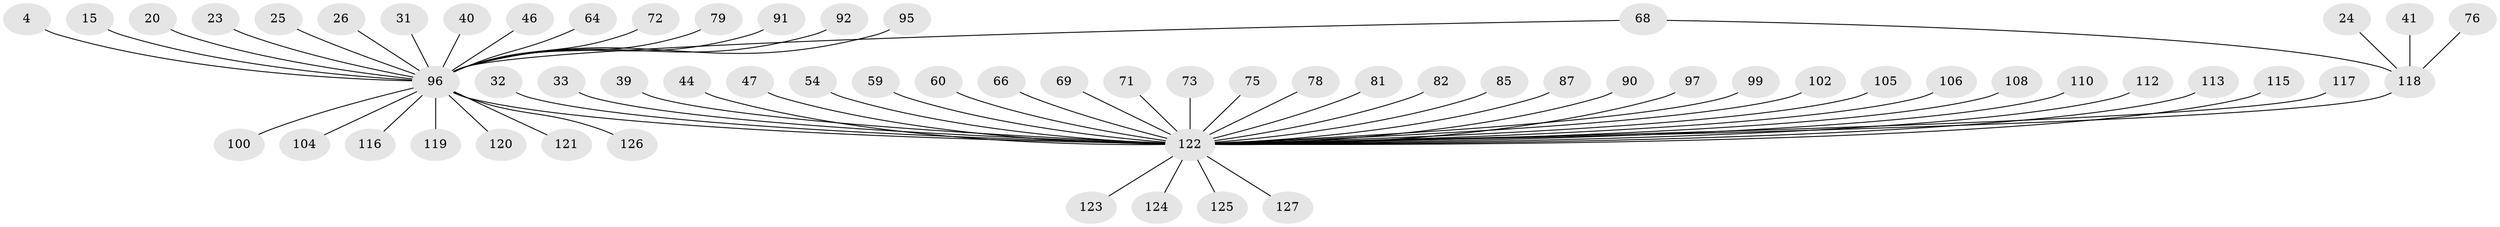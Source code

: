 // original degree distribution, {35: 0.007874015748031496, 26: 0.007874015748031496, 9: 0.007874015748031496, 2: 0.2283464566929134, 7: 0.023622047244094488, 1: 0.5511811023622047, 4: 0.047244094488188976, 3: 0.05511811023622047, 8: 0.007874015748031496, 18: 0.007874015748031496, 5: 0.047244094488188976, 6: 0.007874015748031496}
// Generated by graph-tools (version 1.1) at 2025/47/03/09/25 04:47:54]
// undirected, 63 vertices, 63 edges
graph export_dot {
graph [start="1"]
  node [color=gray90,style=filled];
  4;
  15;
  20;
  23;
  24;
  25;
  26;
  31;
  32 [super="+16"];
  33;
  39;
  40;
  41;
  44;
  46;
  47;
  54;
  59;
  60;
  64;
  66;
  68;
  69;
  71;
  72;
  73;
  75 [super="+45+70"];
  76;
  78 [super="+49"];
  79;
  81;
  82 [super="+42"];
  85;
  87;
  90;
  91;
  92;
  95 [super="+57"];
  96 [super="+80+13+7"];
  97;
  99;
  100;
  102 [super="+94"];
  104 [super="+74"];
  105 [super="+61"];
  106;
  108 [super="+27+103"];
  110;
  112;
  113 [super="+83"];
  115 [super="+107"];
  116;
  117 [super="+55"];
  118 [super="+89+114"];
  119;
  120 [super="+109"];
  121;
  122 [super="+67+98+101+111+9+10+18+28+29+30"];
  123;
  124 [super="+21"];
  125 [super="+84"];
  126;
  127 [super="+86"];
  4 -- 96 [weight=2];
  15 -- 96;
  20 -- 96;
  23 -- 96;
  24 -- 118;
  25 -- 96;
  26 -- 96;
  31 -- 96;
  32 -- 122;
  33 -- 122;
  39 -- 122;
  40 -- 96;
  41 -- 118;
  44 -- 122;
  46 -- 96;
  47 -- 122;
  54 -- 122;
  59 -- 122;
  60 -- 122;
  64 -- 96;
  66 -- 122;
  68 -- 118;
  68 -- 96;
  69 -- 122;
  71 -- 122;
  72 -- 96;
  73 -- 122;
  75 -- 122;
  76 -- 118;
  78 -- 122;
  79 -- 96;
  81 -- 122;
  82 -- 122;
  85 -- 122;
  87 -- 122;
  90 -- 122;
  91 -- 96;
  92 -- 96;
  95 -- 96;
  96 -- 120;
  96 -- 100;
  96 -- 104;
  96 -- 116;
  96 -- 119;
  96 -- 121;
  96 -- 126;
  96 -- 122 [weight=19];
  97 -- 122;
  99 -- 122;
  102 -- 122 [weight=2];
  105 -- 122;
  106 -- 122;
  108 -- 122 [weight=5];
  110 -- 122;
  112 -- 122;
  113 -- 122;
  115 -- 122;
  117 -- 122 [weight=2];
  118 -- 122 [weight=6];
  122 -- 123;
  122 -- 124;
  122 -- 125;
  122 -- 127;
}

